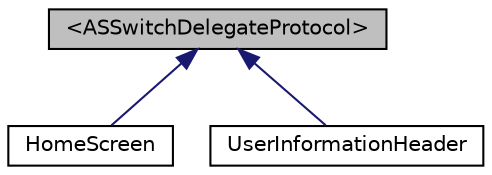 digraph G
{
  edge [fontname="Helvetica",fontsize="10",labelfontname="Helvetica",labelfontsize="10"];
  node [fontname="Helvetica",fontsize="10",shape=record];
  Node1 [label="\<ASSwitchDelegateProtocol\>",height=0.2,width=0.4,color="black", fillcolor="grey75", style="filled" fontcolor="black"];
  Node1 -> Node2 [dir="back",color="midnightblue",fontsize="10",style="solid"];
  Node2 [label="HomeScreen",height=0.2,width=0.4,color="black", fillcolor="white", style="filled",URL="$interface_home_screen.html"];
  Node1 -> Node3 [dir="back",color="midnightblue",fontsize="10",style="solid"];
  Node3 [label="UserInformationHeader",height=0.2,width=0.4,color="black", fillcolor="white", style="filled",URL="$interface_user_information_header.html"];
}
